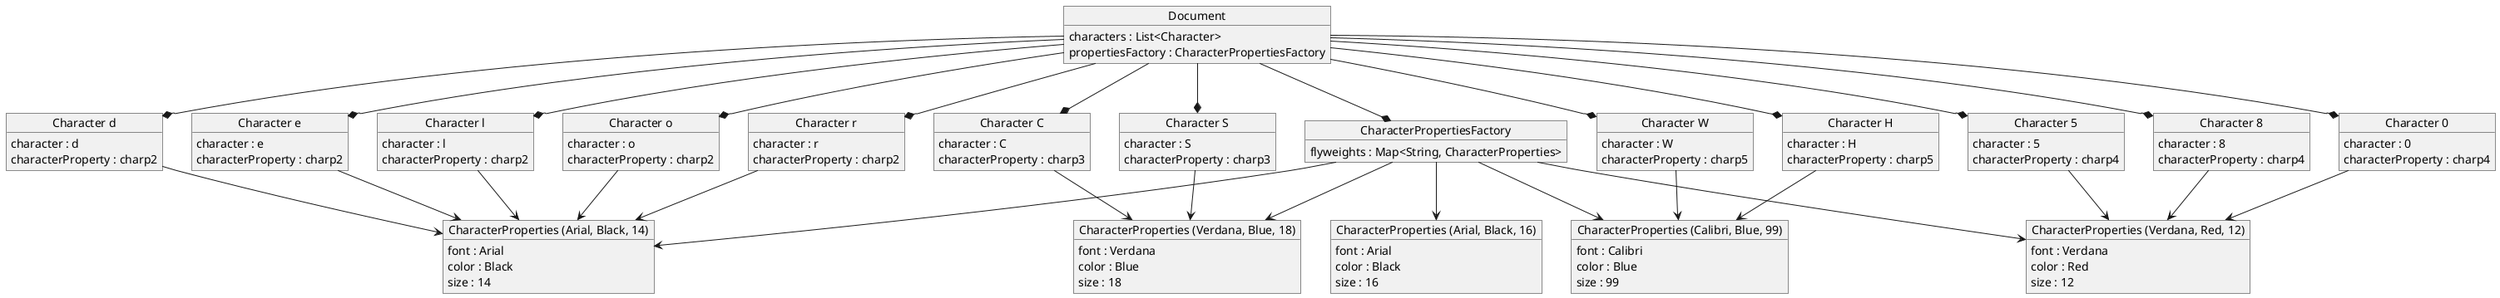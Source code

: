 @startuml
object "Document" as d {
    characters : List<Character>
    propertiesFactory : CharacterPropertiesFactory
}

object "CharacterPropertiesFactory" as cpf {
    flyweights : Map<String, CharacterProperties>
}

object "CharacterProperties (Arial, Black, 16)" as charp1 {
    font : Arial
    color : Black
    size : 16
}
object "CharacterProperties (Arial, Black, 14)" as charp2 {
    font : Arial
    color : Black
    size : 14
}
object "CharacterProperties (Verdana, Blue, 18)" as charp3 {
    font : Verdana
    color : Blue
    size : 18
}
object "CharacterProperties (Verdana, Red, 12)" as charp4 {
    font : Verdana
    color : Red
    size : 12
}
object "CharacterProperties (Calibri, Blue, 99)" as charp5 {
    font : Calibri
    color : Blue
    size : 99
}

object "Character H" as c1 {
    character : H
    characterProperty : charp5
}
object "Character e" as c2 {
    character : e
    characterProperty : charp2
}
object "Character l" as c3 {
    character : l
    characterProperty : charp2
}
object "Character o" as c4 {
    character : o
    characterProperty : charp2
}
object "Character W" as c5 {
    character : W
    characterProperty : charp5
}
object "Character r" as c6 {
    character : r
    characterProperty : charp2
}
object "Character d" as c7 {
    character : d
    characterProperty : charp2
}
object "Character C" as c8 {
    character : C
    characterProperty : charp3
}
object "Character S" as c9 {
    character : S
    characterProperty : charp3
}
object "Character 5" as c10 {
    character : 5
    characterProperty : charp4
}
object "Character 8" as c11 {
    character : 8
    characterProperty : charp4
}
object "Character 0" as c12 {
    character : 0
    characterProperty : charp4
}

d --* cpf
d --* c1
d --* c2
d --* c3
d --* c4
d --* c5
d --* c6
d --* c7
d --* c8
d --* c9
d --* c10
d --* c11
d --* c12

cpf --> charp1
cpf --> charp2
cpf --> charp3
cpf --> charp4
cpf --> charp5

c1 --> charp5
c2 --> charp2
c3 --> charp2
c4 --> charp2
c5 --> charp5
c6 --> charp2
c7 --> charp2
c8 --> charp3
c9 --> charp3
c10 --> charp4
c11 --> charp4
c12 --> charp4
@enduml